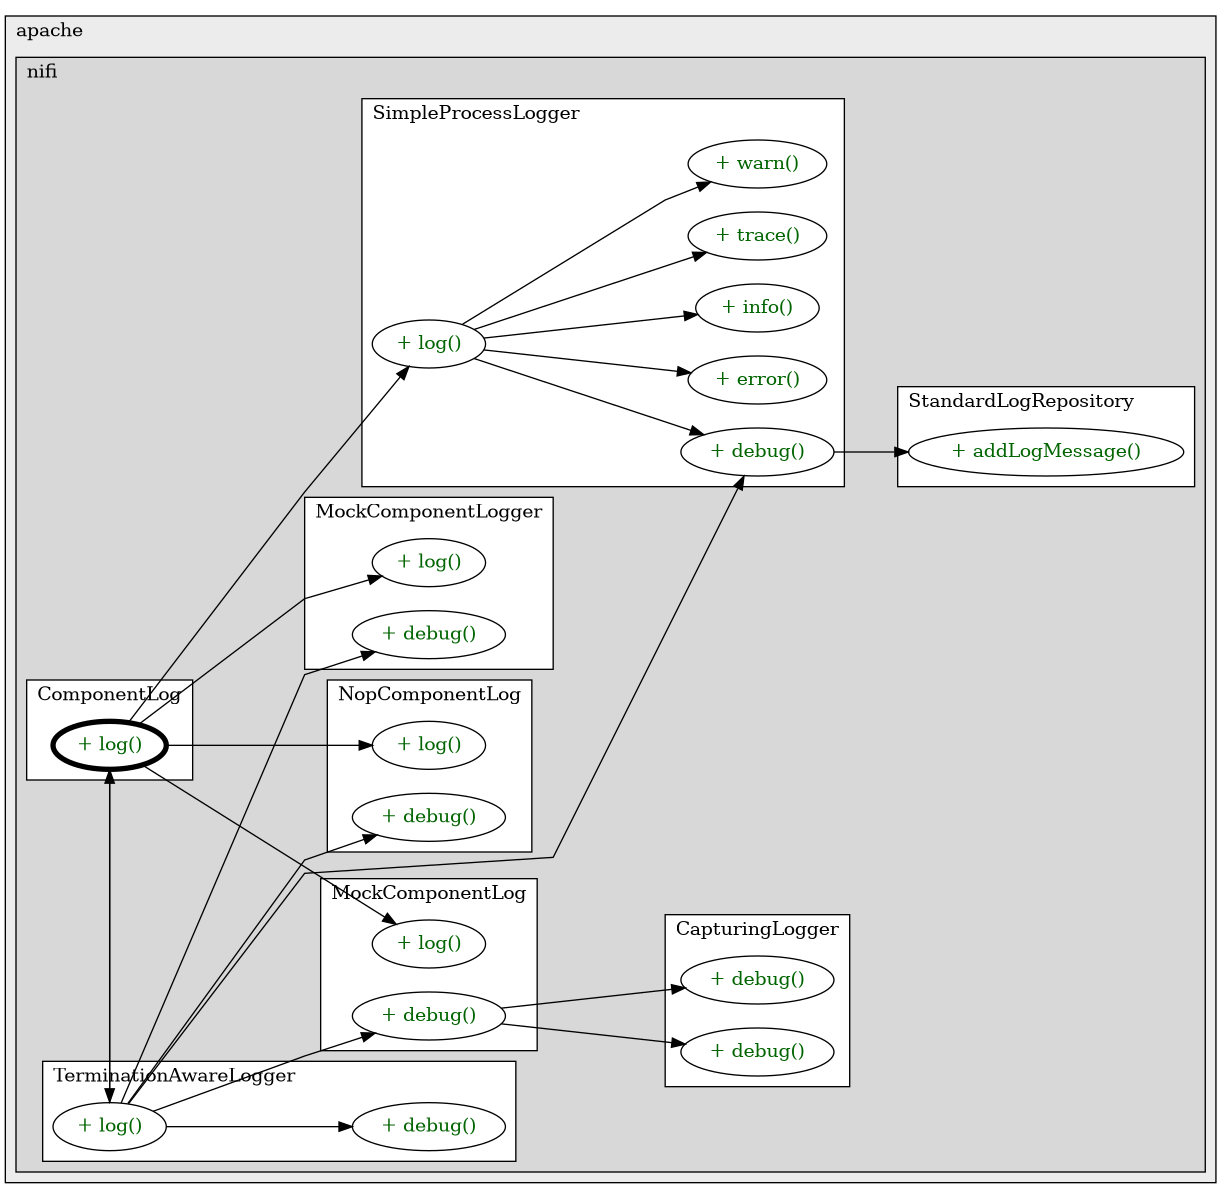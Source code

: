 @startuml

/' diagram meta data start
config=CallConfiguration;
{
  "rootMethod": "org.apache.nifi.logging.ComponentLog#log(LogLevel,String,Object[],Throwable)",
  "projectClassification": {
    "searchMode": "OpenProject", // OpenProject, AllProjects
    "includedProjects": "",
    "pathEndKeywords": "*.impl",
    "isClientPath": "",
    "isClientName": "",
    "isTestPath": "",
    "isTestName": "",
    "isMappingPath": "",
    "isMappingName": "",
    "isDataAccessPath": "",
    "isDataAccessName": "",
    "isDataStructurePath": "",
    "isDataStructureName": "",
    "isInterfaceStructuresPath": "",
    "isInterfaceStructuresName": "",
    "isEntryPointPath": "",
    "isEntryPointName": ""
  },
  "graphRestriction": {
    "classPackageExcludeFilter": "",
    "classPackageIncludeFilter": "",
    "classNameExcludeFilter": "",
    "classNameIncludeFilter": "",
    "methodNameExcludeFilter": "",
    "methodNameIncludeFilter": "",
    "removeByInheritance": "", // inheritance/annotation based filtering is done in a second step
    "removeByAnnotation": "",
    "removeByClassPackage": "", // cleanup the graph after inheritance/annotation based filtering is done
    "removeByClassName": "",
    "cutMappings": false,
    "cutEnum": true,
    "cutTests": true,
    "cutClient": true,
    "cutDataAccess": true,
    "cutInterfaceStructures": true,
    "cutDataStructures": true,
    "cutGetterAndSetter": true,
    "cutConstructors": true
  },
  "graphTraversal": {
    "forwardDepth": 3,
    "backwardDepth": 3,
    "classPackageExcludeFilter": "",
    "classPackageIncludeFilter": "",
    "classNameExcludeFilter": "",
    "classNameIncludeFilter": "",
    "methodNameExcludeFilter": "",
    "methodNameIncludeFilter": "",
    "hideMappings": false,
    "hideDataStructures": false,
    "hidePrivateMethods": true,
    "hideInterfaceCalls": true, // indirection: implementation -> interface (is hidden) -> implementation
    "onlyShowApplicationEntryPoints": false // root node is included
  },
  "details": {
    "aggregation": "GroupByClass", // ByClass, GroupByClass, None
    "showMethodParametersTypes": false,
    "showMethodParametersNames": false,
    "showMethodReturnType": false,
    "showPackageLevels": 2,
    "showCallOrder": false,
    "edgeMode": "MethodsOnly", // TypesOnly, MethodsOnly, TypesAndMethods, MethodsAndDirectTypeUsage
    "showDetailedClassStructure": false
  },
  "rootClass": "org.apache.nifi.logging.ComponentLog"
}
diagram meta data end '/



digraph g {
    rankdir="LR"
    splines=polyline
    

'nodes 
subgraph cluster_1411517106 { 
   	label=apache
	labeljust=l
	fillcolor="#ececec"
	style=filled
   
   subgraph cluster_781648802 { 
   	label=nifi
	labeljust=l
	fillcolor="#d8d8d8"
	style=filled
   
   subgraph cluster_1250929481 { 
   	label=SimpleProcessLogger
	labeljust=l
	fillcolor=white
	style=filled
   
   SimpleProcessLogger786985848XXXdebug614054138[
	label="+ debug()"
	style=filled
	fillcolor=white
	tooltip="SimpleProcessLogger

null"
	fontcolor=darkgreen
];

SimpleProcessLogger786985848XXXerror614054138[
	label="+ error()"
	style=filled
	fillcolor=white
	tooltip="SimpleProcessLogger

null"
	fontcolor=darkgreen
];

SimpleProcessLogger786985848XXXinfo614054138[
	label="+ info()"
	style=filled
	fillcolor=white
	tooltip="SimpleProcessLogger

null"
	fontcolor=darkgreen
];

SimpleProcessLogger786985848XXXlog936633774[
	label="+ log()"
	style=filled
	fillcolor=white
	tooltip="SimpleProcessLogger

null"
	fontcolor=darkgreen
];

SimpleProcessLogger786985848XXXtrace614054138[
	label="+ trace()"
	style=filled
	fillcolor=white
	tooltip="SimpleProcessLogger

null"
	fontcolor=darkgreen
];

SimpleProcessLogger786985848XXXwarn614054138[
	label="+ warn()"
	style=filled
	fillcolor=white
	tooltip="SimpleProcessLogger

null"
	fontcolor=darkgreen
];
} 

subgraph cluster_1534396166 { 
   	label=NopComponentLog
	labeljust=l
	fillcolor=white
	style=filled
   
   NopComponentLog832281502XXXdebug614054138[
	label="+ debug()"
	style=filled
	fillcolor=white
	tooltip="NopComponentLog

null"
	fontcolor=darkgreen
];

NopComponentLog832281502XXXlog936633774[
	label="+ log()"
	style=filled
	fillcolor=white
	tooltip="NopComponentLog

null"
	fontcolor=darkgreen
];
} 

subgraph cluster_1684153142 { 
   	label=StandardLogRepository
	labeljust=l
	fillcolor=white
	style=filled
   
   StandardLogRepository1292167443XXXaddLogMessage936633774[
	label="+ addLogMessage()"
	style=filled
	fillcolor=white
	tooltip="StandardLogRepository

null"
	fontcolor=darkgreen
];
} 

subgraph cluster_1708012223 { 
   	label=CapturingLogger
	labeljust=l
	fillcolor=white
	style=filled
   
   CapturingLogger306090332XXXdebug424332965[
	label="+ debug()"
	style=filled
	fillcolor=white
	tooltip="CapturingLogger

null"
	fontcolor=darkgreen
];

CapturingLogger306090332XXXdebug658265366[
	label="+ debug()"
	style=filled
	fillcolor=white
	tooltip="CapturingLogger

null"
	fontcolor=darkgreen
];
} 

subgraph cluster_1921211216 { 
   	label=ComponentLog
	labeljust=l
	fillcolor=white
	style=filled
   
   ComponentLog978875333XXXlog936633774[
	label="+ log()"
	style=filled
	fillcolor=white
	tooltip="ComponentLog

null"
	penwidth=4
	fontcolor=darkgreen
];
} 

subgraph cluster_2048858659 { 
   	label=MockComponentLog
	labeljust=l
	fillcolor=white
	style=filled
   
   MockComponentLog306090332XXXdebug614054138[
	label="+ debug()"
	style=filled
	fillcolor=white
	tooltip="MockComponentLog

null"
	fontcolor=darkgreen
];

MockComponentLog306090332XXXlog936633774[
	label="+ log()"
	style=filled
	fillcolor=white
	tooltip="MockComponentLog

null"
	fontcolor=darkgreen
];
} 

subgraph cluster_219057026 { 
   	label=TerminationAwareLogger
	labeljust=l
	fillcolor=white
	style=filled
   
   TerminationAwareLogger1158014602XXXdebug614054138[
	label="+ debug()"
	style=filled
	fillcolor=white
	tooltip="TerminationAwareLogger

null"
	fontcolor=darkgreen
];

TerminationAwareLogger1158014602XXXlog936633774[
	label="+ log()"
	style=filled
	fillcolor=white
	tooltip="TerminationAwareLogger

null"
	fontcolor=darkgreen
];
} 

subgraph cluster_492547111 { 
   	label=MockComponentLogger
	labeljust=l
	fillcolor=white
	style=filled
   
   MockComponentLogger305847012XXXdebug614054138[
	label="+ debug()"
	style=filled
	fillcolor=white
	tooltip="MockComponentLogger

null"
	fontcolor=darkgreen
];

MockComponentLogger305847012XXXlog936633774[
	label="+ log()"
	style=filled
	fillcolor=white
	tooltip="MockComponentLogger

null"
	fontcolor=darkgreen
];
} 
} 
} 

'edges    
ComponentLog978875333XXXlog936633774 -> MockComponentLog306090332XXXlog936633774;
ComponentLog978875333XXXlog936633774 -> MockComponentLogger305847012XXXlog936633774;
ComponentLog978875333XXXlog936633774 -> NopComponentLog832281502XXXlog936633774;
ComponentLog978875333XXXlog936633774 -> SimpleProcessLogger786985848XXXlog936633774;
ComponentLog978875333XXXlog936633774 -> TerminationAwareLogger1158014602XXXlog936633774;
MockComponentLog306090332XXXdebug614054138 -> CapturingLogger306090332XXXdebug424332965;
MockComponentLog306090332XXXdebug614054138 -> CapturingLogger306090332XXXdebug658265366;
SimpleProcessLogger786985848XXXdebug614054138 -> StandardLogRepository1292167443XXXaddLogMessage936633774;
SimpleProcessLogger786985848XXXlog936633774 -> SimpleProcessLogger786985848XXXdebug614054138;
SimpleProcessLogger786985848XXXlog936633774 -> SimpleProcessLogger786985848XXXerror614054138;
SimpleProcessLogger786985848XXXlog936633774 -> SimpleProcessLogger786985848XXXinfo614054138;
SimpleProcessLogger786985848XXXlog936633774 -> SimpleProcessLogger786985848XXXtrace614054138;
SimpleProcessLogger786985848XXXlog936633774 -> SimpleProcessLogger786985848XXXwarn614054138;
TerminationAwareLogger1158014602XXXlog936633774 -> ComponentLog978875333XXXlog936633774;
TerminationAwareLogger1158014602XXXlog936633774 -> MockComponentLog306090332XXXdebug614054138;
TerminationAwareLogger1158014602XXXlog936633774 -> MockComponentLogger305847012XXXdebug614054138;
TerminationAwareLogger1158014602XXXlog936633774 -> NopComponentLog832281502XXXdebug614054138;
TerminationAwareLogger1158014602XXXlog936633774 -> SimpleProcessLogger786985848XXXdebug614054138;
TerminationAwareLogger1158014602XXXlog936633774 -> TerminationAwareLogger1158014602XXXdebug614054138;
    
}
@enduml